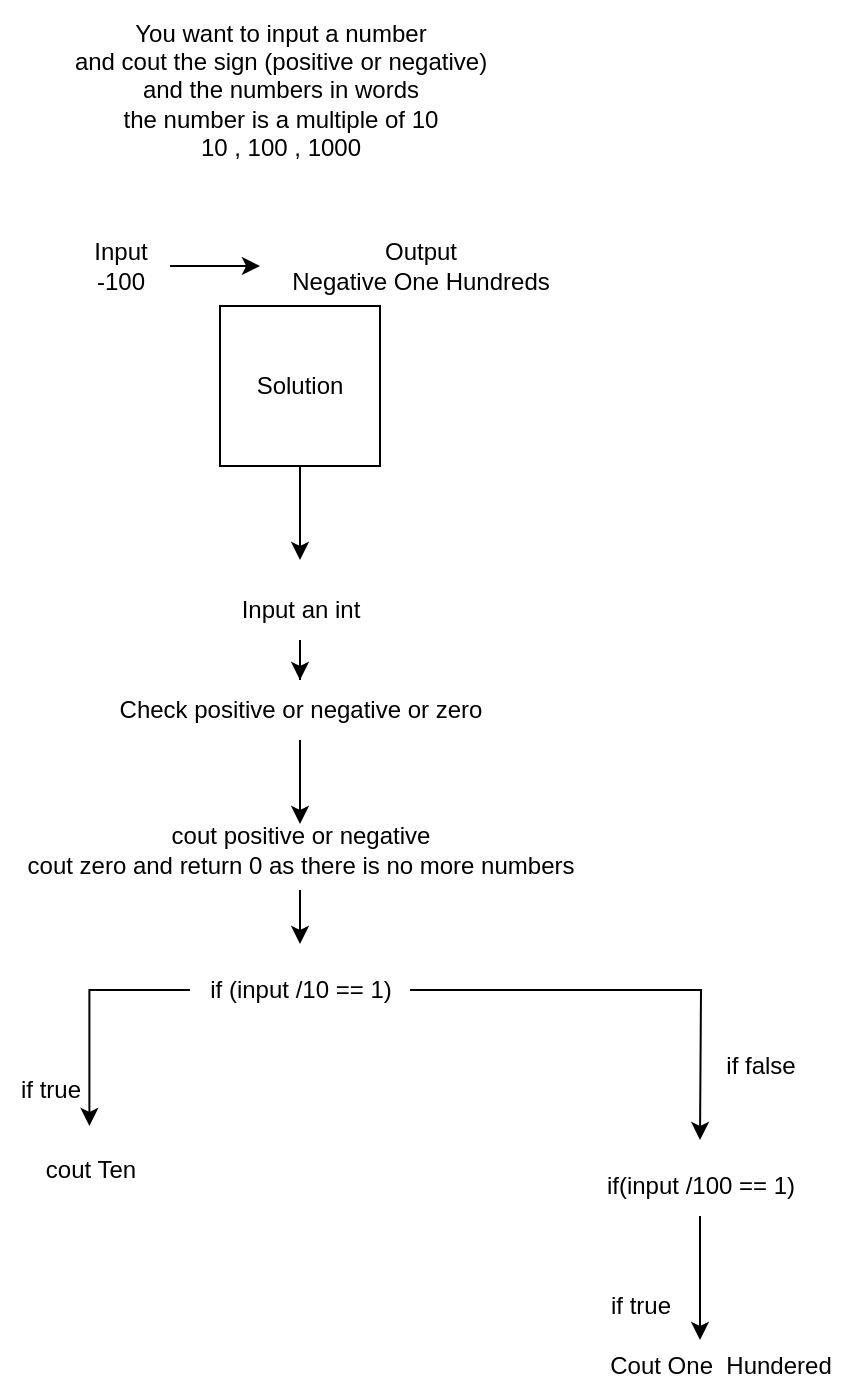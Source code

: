 <mxfile version="21.3.4" type="github">
  <diagram name="Page-1" id="fgkyik2zgTk8upyQjmQH">
    <mxGraphModel dx="819" dy="1555" grid="1" gridSize="10" guides="1" tooltips="1" connect="1" arrows="1" fold="1" page="1" pageScale="1" pageWidth="850" pageHeight="1100" math="0" shadow="0">
      <root>
        <mxCell id="0" />
        <mxCell id="1" parent="0" />
        <mxCell id="VcPCSomO3ROi6J-XMaNU-2" value="You want to input a number&lt;br&gt;and cout the sign (positive or negative)&lt;br&gt;and the numbers in words&lt;br&gt;the number is a multiple of 10&lt;br&gt;10 , 100 , 1000" style="text;html=1;align=center;verticalAlign=middle;resizable=0;points=[];autosize=1;strokeColor=none;fillColor=none;" vertex="1" parent="1">
          <mxGeometry x="175" y="-220" width="230" height="90" as="geometry" />
        </mxCell>
        <mxCell id="VcPCSomO3ROi6J-XMaNU-4" style="edgeStyle=orthogonalEdgeStyle;rounded=0;orthogonalLoop=1;jettySize=auto;html=1;" edge="1" parent="1" source="VcPCSomO3ROi6J-XMaNU-3">
          <mxGeometry relative="1" as="geometry">
            <mxPoint x="280" y="-87" as="targetPoint" />
          </mxGeometry>
        </mxCell>
        <mxCell id="VcPCSomO3ROi6J-XMaNU-3" value="Input&lt;br&gt;-100" style="text;html=1;align=center;verticalAlign=middle;resizable=0;points=[];autosize=1;strokeColor=none;fillColor=none;" vertex="1" parent="1">
          <mxGeometry x="185" y="-107" width="50" height="40" as="geometry" />
        </mxCell>
        <mxCell id="VcPCSomO3ROi6J-XMaNU-5" value="Output&lt;br&gt;Negative One Hundreds" style="text;html=1;align=center;verticalAlign=middle;resizable=0;points=[];autosize=1;strokeColor=none;fillColor=none;" vertex="1" parent="1">
          <mxGeometry x="280" y="-107" width="160" height="40" as="geometry" />
        </mxCell>
        <mxCell id="VcPCSomO3ROi6J-XMaNU-8" style="edgeStyle=orthogonalEdgeStyle;rounded=0;orthogonalLoop=1;jettySize=auto;html=1;" edge="1" parent="1" source="VcPCSomO3ROi6J-XMaNU-7">
          <mxGeometry relative="1" as="geometry">
            <mxPoint x="300" y="60" as="targetPoint" />
          </mxGeometry>
        </mxCell>
        <mxCell id="VcPCSomO3ROi6J-XMaNU-7" value="Solution" style="whiteSpace=wrap;html=1;aspect=fixed;" vertex="1" parent="1">
          <mxGeometry x="260" y="-67" width="80" height="80" as="geometry" />
        </mxCell>
        <mxCell id="VcPCSomO3ROi6J-XMaNU-25" style="edgeStyle=orthogonalEdgeStyle;rounded=0;orthogonalLoop=1;jettySize=auto;html=1;" edge="1" parent="1" source="VcPCSomO3ROi6J-XMaNU-9" target="VcPCSomO3ROi6J-XMaNU-11">
          <mxGeometry relative="1" as="geometry" />
        </mxCell>
        <mxCell id="VcPCSomO3ROi6J-XMaNU-9" value="Input an int" style="text;html=1;align=center;verticalAlign=middle;resizable=0;points=[];autosize=1;strokeColor=none;fillColor=none;" vertex="1" parent="1">
          <mxGeometry x="260" y="70" width="80" height="30" as="geometry" />
        </mxCell>
        <mxCell id="VcPCSomO3ROi6J-XMaNU-12" style="edgeStyle=orthogonalEdgeStyle;rounded=0;orthogonalLoop=1;jettySize=auto;html=1;" edge="1" parent="1" source="VcPCSomO3ROi6J-XMaNU-11">
          <mxGeometry relative="1" as="geometry">
            <mxPoint x="300" y="192" as="targetPoint" />
          </mxGeometry>
        </mxCell>
        <mxCell id="VcPCSomO3ROi6J-XMaNU-11" value="Check positive or negative or zero" style="text;html=1;align=center;verticalAlign=middle;resizable=0;points=[];autosize=1;strokeColor=none;fillColor=none;" vertex="1" parent="1">
          <mxGeometry x="195" y="120" width="210" height="30" as="geometry" />
        </mxCell>
        <mxCell id="VcPCSomO3ROi6J-XMaNU-14" style="edgeStyle=orthogonalEdgeStyle;rounded=0;orthogonalLoop=1;jettySize=auto;html=1;" edge="1" parent="1" source="VcPCSomO3ROi6J-XMaNU-13">
          <mxGeometry relative="1" as="geometry">
            <mxPoint x="300" y="252" as="targetPoint" />
          </mxGeometry>
        </mxCell>
        <mxCell id="VcPCSomO3ROi6J-XMaNU-13" value="cout positive or negative&lt;br&gt;cout zero and return 0 as there is no more numbers" style="text;html=1;align=center;verticalAlign=middle;resizable=0;points=[];autosize=1;strokeColor=none;fillColor=none;" vertex="1" parent="1">
          <mxGeometry x="150" y="185" width="300" height="40" as="geometry" />
        </mxCell>
        <mxCell id="VcPCSomO3ROi6J-XMaNU-15" value="cout Ten" style="text;html=1;align=center;verticalAlign=middle;resizable=0;points=[];autosize=1;strokeColor=none;fillColor=none;" vertex="1" parent="1">
          <mxGeometry x="160" y="350" width="70" height="30" as="geometry" />
        </mxCell>
        <mxCell id="VcPCSomO3ROi6J-XMaNU-44" style="edgeStyle=orthogonalEdgeStyle;rounded=0;orthogonalLoop=1;jettySize=auto;html=1;entryX=0.894;entryY=1.1;entryDx=0;entryDy=0;entryPerimeter=0;" edge="1" parent="1" source="VcPCSomO3ROi6J-XMaNU-36" target="VcPCSomO3ROi6J-XMaNU-42">
          <mxGeometry relative="1" as="geometry" />
        </mxCell>
        <mxCell id="VcPCSomO3ROi6J-XMaNU-45" style="edgeStyle=orthogonalEdgeStyle;rounded=0;orthogonalLoop=1;jettySize=auto;html=1;" edge="1" parent="1" source="VcPCSomO3ROi6J-XMaNU-36">
          <mxGeometry relative="1" as="geometry">
            <mxPoint x="500" y="350" as="targetPoint" />
          </mxGeometry>
        </mxCell>
        <mxCell id="VcPCSomO3ROi6J-XMaNU-36" value="if (input /10 == 1)" style="text;html=1;align=center;verticalAlign=middle;resizable=0;points=[];autosize=1;strokeColor=none;fillColor=none;" vertex="1" parent="1">
          <mxGeometry x="245" y="260" width="110" height="30" as="geometry" />
        </mxCell>
        <mxCell id="VcPCSomO3ROi6J-XMaNU-42" value="if true" style="text;html=1;align=center;verticalAlign=middle;resizable=0;points=[];autosize=1;strokeColor=none;fillColor=none;" vertex="1" parent="1">
          <mxGeometry x="150" y="310" width="50" height="30" as="geometry" />
        </mxCell>
        <mxCell id="VcPCSomO3ROi6J-XMaNU-46" value="if false" style="text;html=1;align=center;verticalAlign=middle;resizable=0;points=[];autosize=1;strokeColor=none;fillColor=none;" vertex="1" parent="1">
          <mxGeometry x="500" y="298" width="60" height="30" as="geometry" />
        </mxCell>
        <mxCell id="VcPCSomO3ROi6J-XMaNU-48" style="edgeStyle=orthogonalEdgeStyle;rounded=0;orthogonalLoop=1;jettySize=auto;html=1;" edge="1" parent="1" source="VcPCSomO3ROi6J-XMaNU-47">
          <mxGeometry relative="1" as="geometry">
            <mxPoint x="500" y="450" as="targetPoint" />
          </mxGeometry>
        </mxCell>
        <mxCell id="VcPCSomO3ROi6J-XMaNU-47" value="if(input /100 == 1)" style="text;html=1;align=center;verticalAlign=middle;resizable=0;points=[];autosize=1;strokeColor=none;fillColor=none;" vertex="1" parent="1">
          <mxGeometry x="440" y="358" width="120" height="30" as="geometry" />
        </mxCell>
        <mxCell id="VcPCSomO3ROi6J-XMaNU-49" value="if true" style="text;html=1;align=center;verticalAlign=middle;resizable=0;points=[];autosize=1;strokeColor=none;fillColor=none;" vertex="1" parent="1">
          <mxGeometry x="445" y="418" width="50" height="30" as="geometry" />
        </mxCell>
        <mxCell id="VcPCSomO3ROi6J-XMaNU-50" value="Cout One&amp;nbsp; Hundered" style="text;html=1;align=center;verticalAlign=middle;resizable=0;points=[];autosize=1;strokeColor=none;fillColor=none;" vertex="1" parent="1">
          <mxGeometry x="440" y="448" width="140" height="30" as="geometry" />
        </mxCell>
      </root>
    </mxGraphModel>
  </diagram>
</mxfile>
